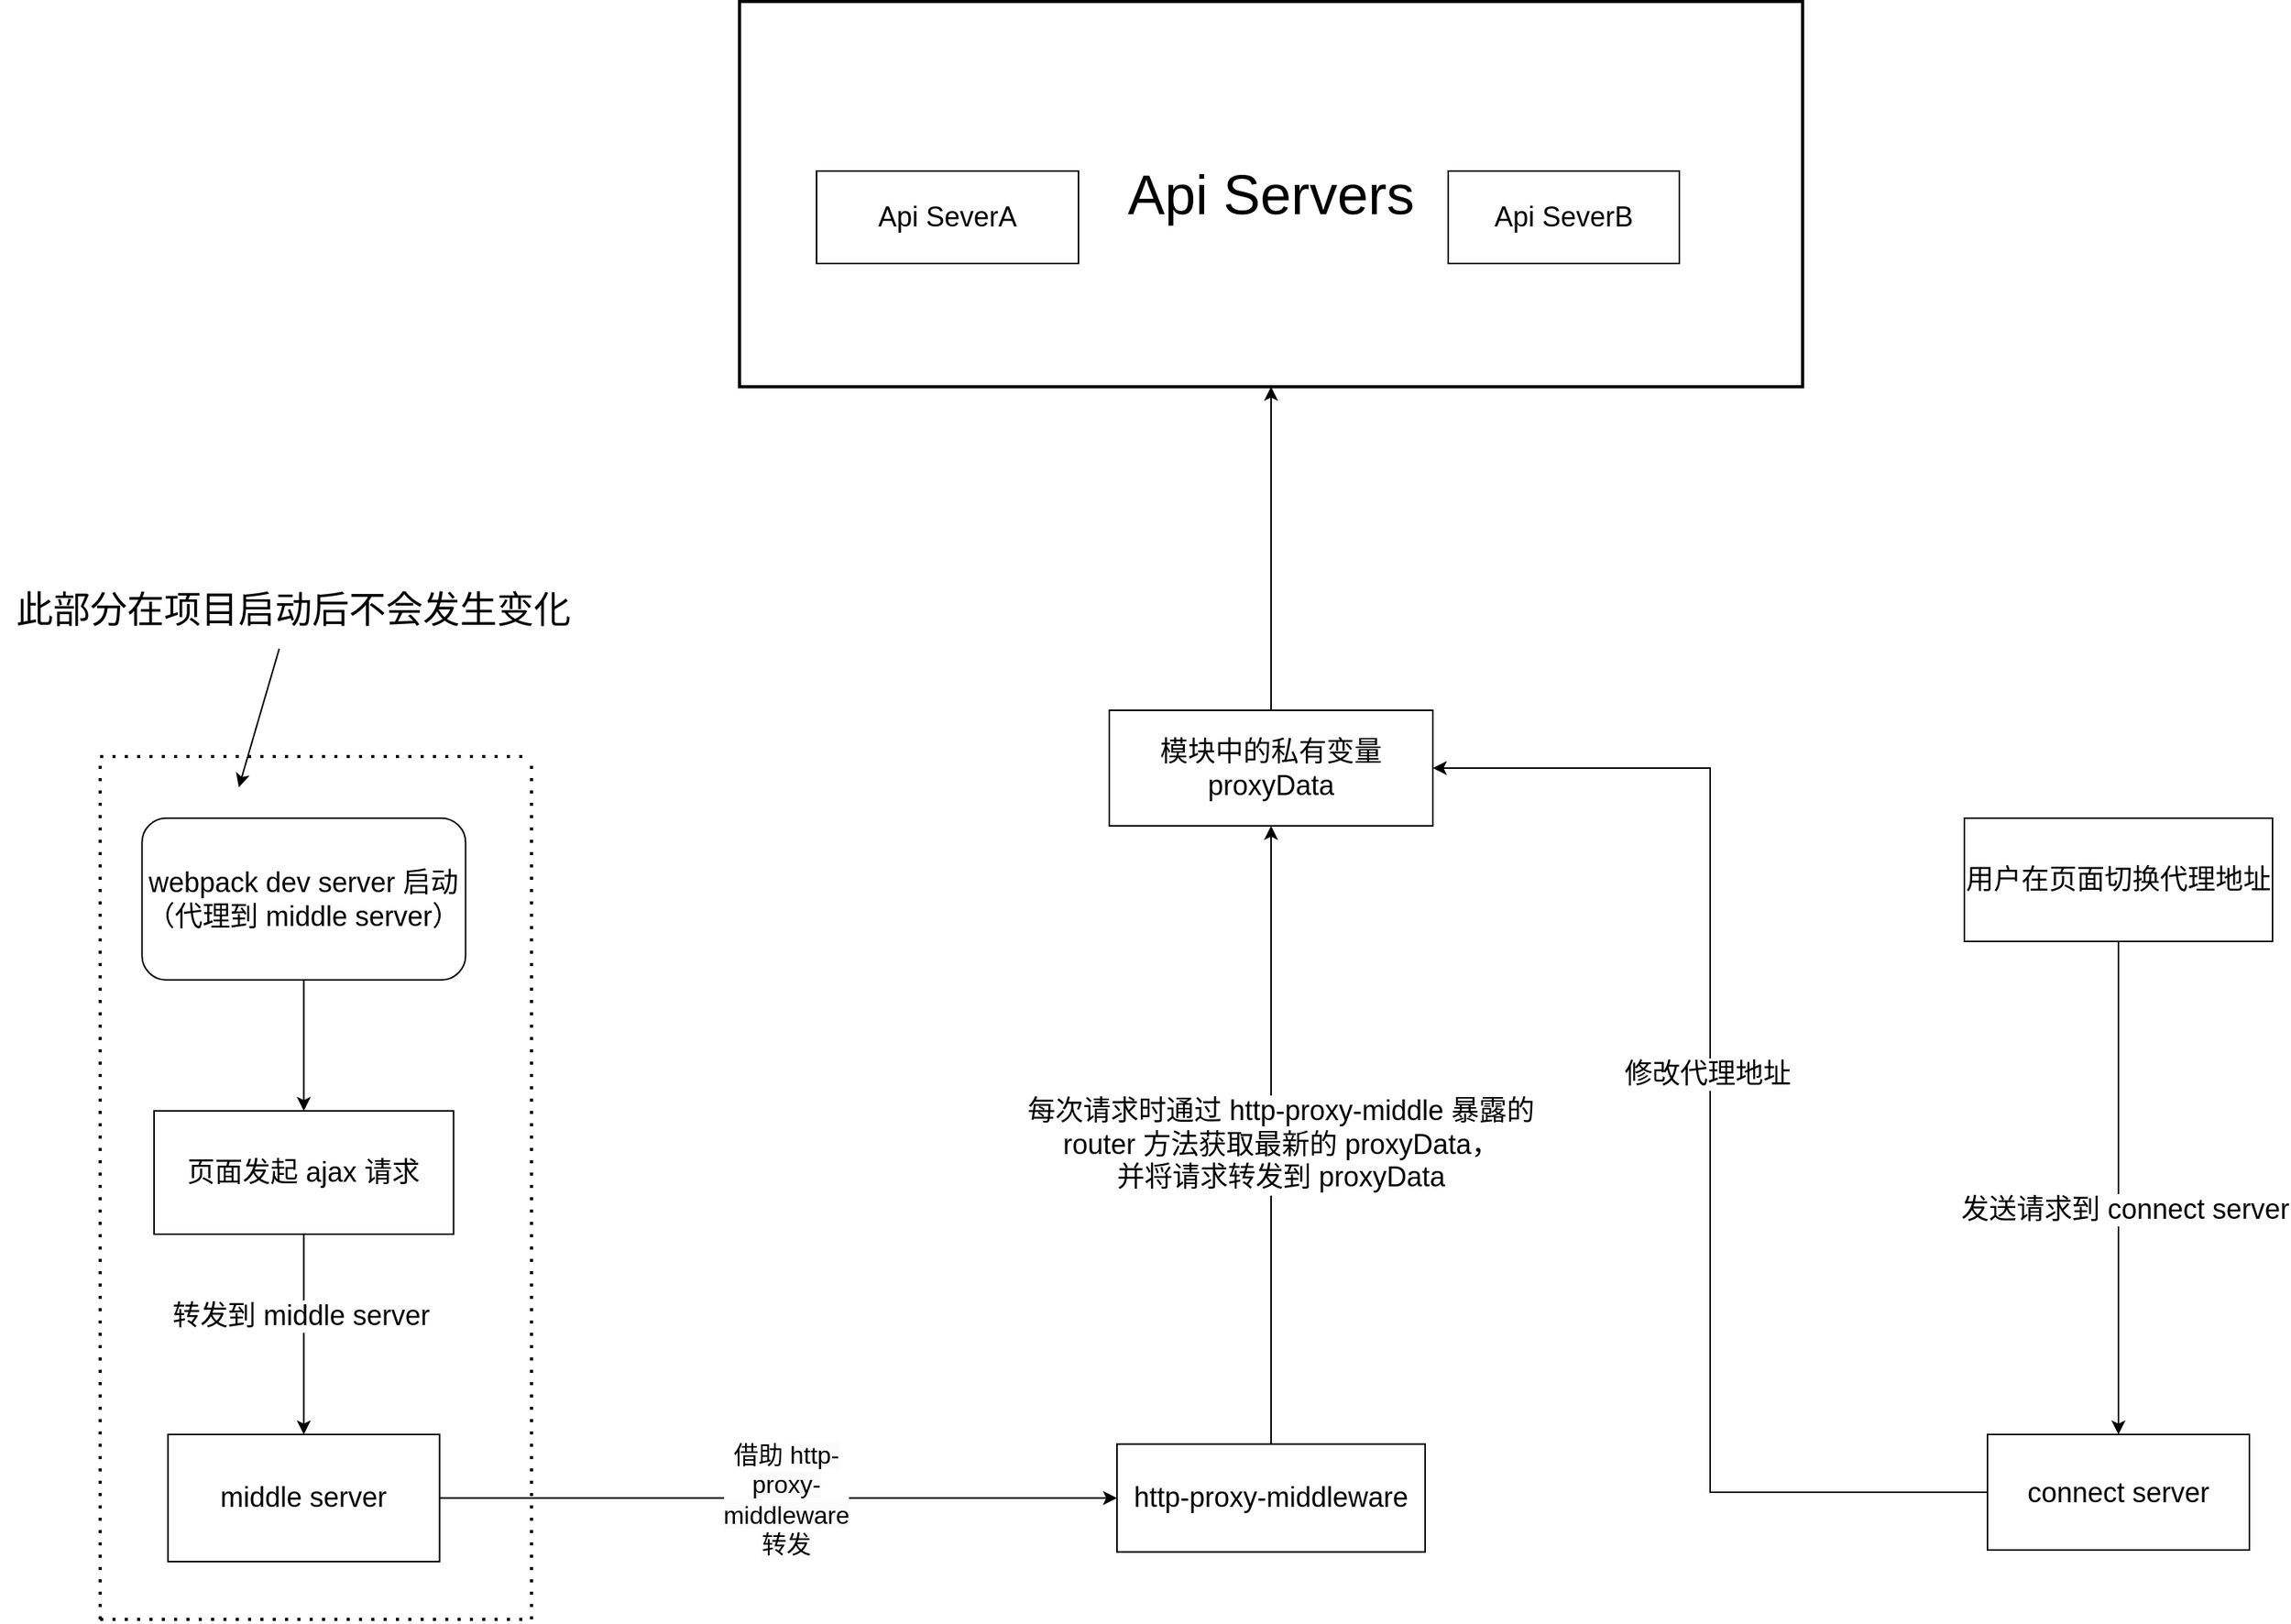 <mxfile version="24.2.5" type="device">
  <diagram name="第 1 页" id="xczYeHNZSxlHrv_gVHCJ">
    <mxGraphModel dx="2699" dy="2312" grid="1" gridSize="10" guides="1" tooltips="1" connect="1" arrows="1" fold="1" page="1" pageScale="1" pageWidth="827" pageHeight="1169" math="0" shadow="0">
      <root>
        <mxCell id="0" />
        <mxCell id="1" parent="0" />
        <mxCell id="gQF7yeY1uraWaTsp3Mpk-8" style="edgeStyle=orthogonalEdgeStyle;rounded=0;orthogonalLoop=1;jettySize=auto;html=1;fontSize=18;" parent="1" source="gQF7yeY1uraWaTsp3Mpk-1" target="gQF7yeY1uraWaTsp3Mpk-6" edge="1">
          <mxGeometry relative="1" as="geometry" />
        </mxCell>
        <mxCell id="gQF7yeY1uraWaTsp3Mpk-11" value="发送请求到 connect&amp;nbsp;server" style="edgeLabel;html=1;align=center;verticalAlign=middle;resizable=0;points=[];fontSize=18;" parent="gQF7yeY1uraWaTsp3Mpk-8" vertex="1" connectable="0">
          <mxGeometry x="0.086" y="4" relative="1" as="geometry">
            <mxPoint as="offset" />
          </mxGeometry>
        </mxCell>
        <mxCell id="gQF7yeY1uraWaTsp3Mpk-1" value="&lt;font style=&quot;font-size: 18px;&quot;&gt;用户在页面切换代理地址&lt;/font&gt;" style="rounded=0;whiteSpace=wrap;html=1;" parent="1" vertex="1">
          <mxGeometry x="475" y="-70" width="200" height="80" as="geometry" />
        </mxCell>
        <mxCell id="Y7yJcwfli3bN2VZSAXZT-7" style="edgeStyle=orthogonalEdgeStyle;rounded=0;orthogonalLoop=1;jettySize=auto;html=1;exitX=0.5;exitY=0;exitDx=0;exitDy=0;entryX=0.5;entryY=1;entryDx=0;entryDy=0;" edge="1" parent="1" source="gQF7yeY1uraWaTsp3Mpk-2" target="gQF7yeY1uraWaTsp3Mpk-60">
          <mxGeometry relative="1" as="geometry" />
        </mxCell>
        <mxCell id="gQF7yeY1uraWaTsp3Mpk-2" value="模块中的私有变量proxyData" style="rounded=0;whiteSpace=wrap;html=1;fontSize=18;" parent="1" vertex="1">
          <mxGeometry x="-80" y="-140" width="210" height="75" as="geometry" />
        </mxCell>
        <mxCell id="gQF7yeY1uraWaTsp3Mpk-36" style="edgeStyle=orthogonalEdgeStyle;rounded=0;orthogonalLoop=1;jettySize=auto;html=1;entryX=1;entryY=0.5;entryDx=0;entryDy=0;fontSize=18;fontColor=#000000;" parent="1" source="gQF7yeY1uraWaTsp3Mpk-6" target="gQF7yeY1uraWaTsp3Mpk-2" edge="1">
          <mxGeometry relative="1" as="geometry" />
        </mxCell>
        <mxCell id="gQF7yeY1uraWaTsp3Mpk-37" value="修改代理地址" style="edgeLabel;html=1;align=center;verticalAlign=middle;resizable=0;points=[];fontSize=18;fontColor=#000000;" parent="gQF7yeY1uraWaTsp3Mpk-36" vertex="1" connectable="0">
          <mxGeometry x="0.088" y="2" relative="1" as="geometry">
            <mxPoint as="offset" />
          </mxGeometry>
        </mxCell>
        <mxCell id="gQF7yeY1uraWaTsp3Mpk-6" value="&lt;font style=&quot;font-size: 18px;&quot;&gt;connect&amp;nbsp;server&lt;/font&gt;" style="rounded=0;whiteSpace=wrap;html=1;" parent="1" vertex="1">
          <mxGeometry x="490" y="330" width="170" height="75" as="geometry" />
        </mxCell>
        <mxCell id="gQF7yeY1uraWaTsp3Mpk-15" style="edgeStyle=orthogonalEdgeStyle;rounded=0;orthogonalLoop=1;jettySize=auto;html=1;exitX=0.5;exitY=1;exitDx=0;exitDy=0;entryX=0.5;entryY=0;entryDx=0;entryDy=0;fontSize=18;" parent="1" source="gQF7yeY1uraWaTsp3Mpk-18" target="gQF7yeY1uraWaTsp3Mpk-14" edge="1">
          <mxGeometry relative="1" as="geometry">
            <mxPoint x="-570" y="270" as="sourcePoint" />
          </mxGeometry>
        </mxCell>
        <mxCell id="gQF7yeY1uraWaTsp3Mpk-42" value="转发到 middle server" style="edgeLabel;html=1;align=center;verticalAlign=middle;resizable=0;points=[];fontSize=18;fontColor=#000000;" parent="gQF7yeY1uraWaTsp3Mpk-15" vertex="1" connectable="0">
          <mxGeometry x="-0.181" y="-2" relative="1" as="geometry">
            <mxPoint as="offset" />
          </mxGeometry>
        </mxCell>
        <mxCell id="Y7yJcwfli3bN2VZSAXZT-3" style="edgeStyle=orthogonalEdgeStyle;rounded=0;orthogonalLoop=1;jettySize=auto;html=1;entryX=0;entryY=0.5;entryDx=0;entryDy=0;" edge="1" parent="1" source="gQF7yeY1uraWaTsp3Mpk-14" target="gQF7yeY1uraWaTsp3Mpk-56">
          <mxGeometry relative="1" as="geometry" />
        </mxCell>
        <mxCell id="Y7yJcwfli3bN2VZSAXZT-4" value="&lt;font style=&quot;font-size: 16px;&quot;&gt;借助&amp;nbsp;&lt;/font&gt;&lt;span style=&quot;font-size: 16px; text-wrap: wrap; background-color: rgb(251, 251, 251);&quot;&gt;http-proxy-middleware 转发&lt;/span&gt;" style="edgeLabel;html=1;align=center;verticalAlign=middle;resizable=0;points=[];fontSize=16;" vertex="1" connectable="0" parent="Y7yJcwfli3bN2VZSAXZT-3">
          <mxGeometry x="0.018" y="1" relative="1" as="geometry">
            <mxPoint y="1" as="offset" />
          </mxGeometry>
        </mxCell>
        <mxCell id="gQF7yeY1uraWaTsp3Mpk-14" value="middle server" style="rounded=0;whiteSpace=wrap;html=1;fontSize=18;" parent="1" vertex="1">
          <mxGeometry x="-690.94" y="330" width="176.25" height="82.5" as="geometry" />
        </mxCell>
        <mxCell id="gQF7yeY1uraWaTsp3Mpk-18" value="&lt;font style=&quot;font-size: 18px;&quot;&gt;页面发起 ajax 请求&lt;/font&gt;" style="rounded=0;whiteSpace=wrap;html=1;" parent="1" vertex="1">
          <mxGeometry x="-700" y="120" width="194.38" height="80" as="geometry" />
        </mxCell>
        <mxCell id="gQF7yeY1uraWaTsp3Mpk-28" style="edgeStyle=orthogonalEdgeStyle;rounded=0;orthogonalLoop=1;jettySize=auto;html=1;fontSize=18;fontColor=#000000;" parent="1" source="gQF7yeY1uraWaTsp3Mpk-22" target="gQF7yeY1uraWaTsp3Mpk-18" edge="1">
          <mxGeometry relative="1" as="geometry" />
        </mxCell>
        <mxCell id="gQF7yeY1uraWaTsp3Mpk-22" value="webpack dev server 启动（代理到&amp;nbsp;&lt;span style=&quot;text-wrap: nowrap;&quot;&gt;middle server&lt;/span&gt;）" style="rounded=1;whiteSpace=wrap;html=1;labelBackgroundColor=#ffffff;fontSize=18;fontColor=#000000;" parent="1" vertex="1">
          <mxGeometry x="-707.81" y="-70" width="210" height="105" as="geometry" />
        </mxCell>
        <mxCell id="gQF7yeY1uraWaTsp3Mpk-39" value="Api SeverA" style="rounded=0;whiteSpace=wrap;html=1;labelBackgroundColor=#ffffff;fontSize=18;fontColor=#000000;" parent="1" vertex="1">
          <mxGeometry x="-270" y="-490" width="170" height="60" as="geometry" />
        </mxCell>
        <mxCell id="gQF7yeY1uraWaTsp3Mpk-41" value="Api SeverB" style="rounded=0;whiteSpace=wrap;html=1;labelBackgroundColor=#ffffff;fontSize=18;fontColor=#000000;" parent="1" vertex="1">
          <mxGeometry x="140" y="-490" width="150" height="60" as="geometry" />
        </mxCell>
        <mxCell id="Y7yJcwfli3bN2VZSAXZT-1" style="edgeStyle=orthogonalEdgeStyle;rounded=0;orthogonalLoop=1;jettySize=auto;html=1;exitX=0.5;exitY=0;exitDx=0;exitDy=0;entryX=0.5;entryY=1;entryDx=0;entryDy=0;" edge="1" parent="1" source="gQF7yeY1uraWaTsp3Mpk-56" target="gQF7yeY1uraWaTsp3Mpk-2">
          <mxGeometry relative="1" as="geometry" />
        </mxCell>
        <mxCell id="Y7yJcwfli3bN2VZSAXZT-2" value="&lt;span style=&quot;font-size: 18px;&quot;&gt;每次请求时通过 http-proxy-middle 暴露的&lt;/span&gt;&lt;br style=&quot;font-size: 18px; border-color: var(--border-color);&quot;&gt;&lt;span style=&quot;font-size: 18px;&quot;&gt;router 方法获取最新的 proxyData，&lt;/span&gt;&lt;br style=&quot;font-size: 18px; border-color: var(--border-color);&quot;&gt;&lt;span style=&quot;font-size: 18px;&quot;&gt;并将请求转发到 proxyData&lt;/span&gt;" style="edgeLabel;html=1;align=center;verticalAlign=middle;resizable=0;points=[];" vertex="1" connectable="0" parent="Y7yJcwfli3bN2VZSAXZT-1">
          <mxGeometry x="-0.025" y="-6" relative="1" as="geometry">
            <mxPoint y="1" as="offset" />
          </mxGeometry>
        </mxCell>
        <mxCell id="gQF7yeY1uraWaTsp3Mpk-56" value="http-proxy-middleware" style="rounded=0;whiteSpace=wrap;html=1;fontSize=18;" parent="1" vertex="1">
          <mxGeometry x="-75" y="336.25" width="200" height="70" as="geometry" />
        </mxCell>
        <mxCell id="gQF7yeY1uraWaTsp3Mpk-60" value="&lt;font style=&quot;font-size: 36px;&quot;&gt;Api Servers&lt;/font&gt;" style="rounded=0;whiteSpace=wrap;html=1;labelBackgroundColor=#ffffff;fontSize=18;fontColor=#000000;strokeWidth=2;strokeColor=default;perimeterSpacing=0;fillColor=none;" parent="1" vertex="1">
          <mxGeometry x="-320" y="-600" width="690" height="250" as="geometry" />
        </mxCell>
        <mxCell id="gQF7yeY1uraWaTsp3Mpk-63" value="" style="endArrow=none;dashed=1;html=1;dashPattern=1 3;strokeWidth=2;rounded=0;fontSize=36;fontColor=#000000;" parent="1" edge="1">
          <mxGeometry width="50" height="50" relative="1" as="geometry">
            <mxPoint x="-735" y="-110" as="sourcePoint" />
            <mxPoint x="-455" y="-110" as="targetPoint" />
          </mxGeometry>
        </mxCell>
        <mxCell id="gQF7yeY1uraWaTsp3Mpk-65" value="" style="endArrow=none;dashed=1;html=1;dashPattern=1 3;strokeWidth=2;rounded=0;fontSize=36;fontColor=#000000;" parent="1" edge="1">
          <mxGeometry width="50" height="50" relative="1" as="geometry">
            <mxPoint x="-735" y="450" as="sourcePoint" />
            <mxPoint x="-735" y="-110" as="targetPoint" />
          </mxGeometry>
        </mxCell>
        <mxCell id="gQF7yeY1uraWaTsp3Mpk-66" value="" style="endArrow=none;dashed=1;html=1;dashPattern=1 3;strokeWidth=2;rounded=0;fontSize=36;fontColor=#000000;" parent="1" edge="1">
          <mxGeometry width="50" height="50" relative="1" as="geometry">
            <mxPoint x="-455" y="450" as="sourcePoint" />
            <mxPoint x="-455" y="-110" as="targetPoint" />
          </mxGeometry>
        </mxCell>
        <mxCell id="gQF7yeY1uraWaTsp3Mpk-67" value="" style="endArrow=none;dashed=1;html=1;dashPattern=1 3;strokeWidth=2;rounded=0;fontSize=36;fontColor=#000000;" parent="1" edge="1">
          <mxGeometry width="50" height="50" relative="1" as="geometry">
            <mxPoint x="-735" y="450" as="sourcePoint" />
            <mxPoint x="-455" y="450" as="targetPoint" />
          </mxGeometry>
        </mxCell>
        <mxCell id="gQF7yeY1uraWaTsp3Mpk-69" value="&lt;font style=&quot;font-size: 24px;&quot;&gt;此部分在项目启动后不会发生变化&lt;/font&gt;" style="text;html=1;align=center;verticalAlign=middle;resizable=0;points=[];autosize=1;strokeColor=none;fillColor=none;fontSize=36;fontColor=#000000;" parent="1" vertex="1">
          <mxGeometry x="-800" y="-240" width="380" height="60" as="geometry" />
        </mxCell>
        <mxCell id="gQF7yeY1uraWaTsp3Mpk-70" value="" style="endArrow=classic;html=1;rounded=0;fontSize=24;fontColor=#000000;" parent="1" source="gQF7yeY1uraWaTsp3Mpk-69" edge="1">
          <mxGeometry width="50" height="50" relative="1" as="geometry">
            <mxPoint x="-415" y="-160" as="sourcePoint" />
            <mxPoint x="-645" y="-90" as="targetPoint" />
          </mxGeometry>
        </mxCell>
      </root>
    </mxGraphModel>
  </diagram>
</mxfile>

